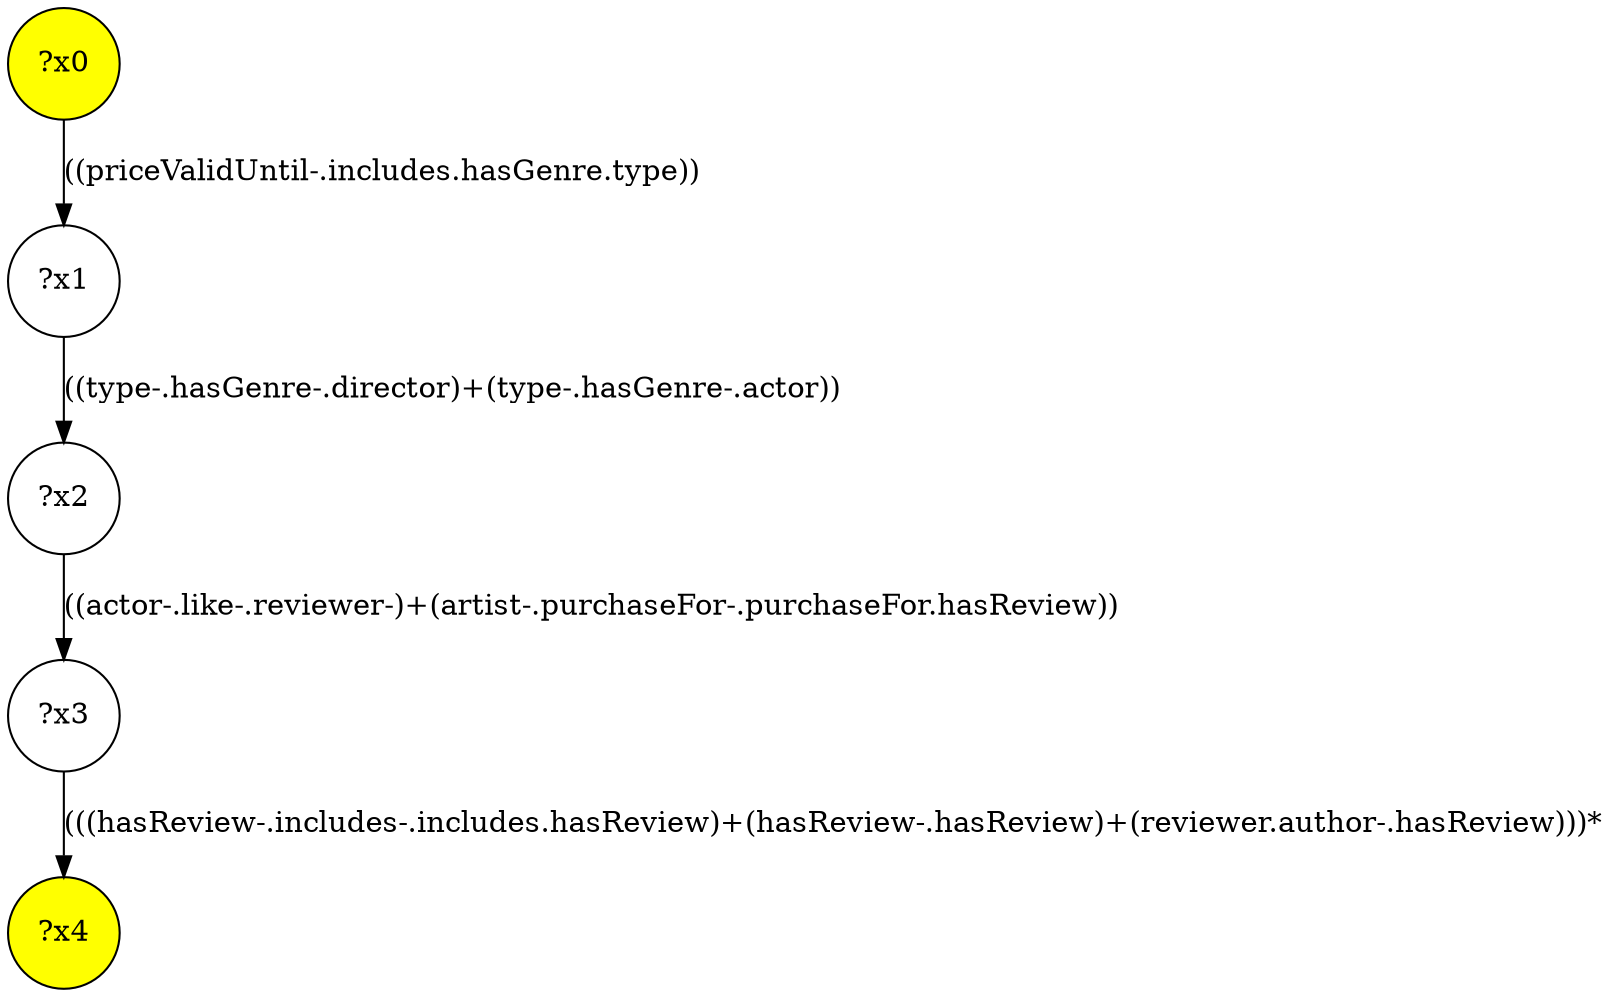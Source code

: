 digraph g {
	x0 [fillcolor="yellow", style="filled," shape=circle, label="?x0"];
	x4 [fillcolor="yellow", style="filled," shape=circle, label="?x4"];
	x1 [shape=circle, label="?x1"];
	x0 -> x1 [label="((priceValidUntil-.includes.hasGenre.type))"];
	x2 [shape=circle, label="?x2"];
	x1 -> x2 [label="((type-.hasGenre-.director)+(type-.hasGenre-.actor))"];
	x3 [shape=circle, label="?x3"];
	x2 -> x3 [label="((actor-.like-.reviewer-)+(artist-.purchaseFor-.purchaseFor.hasReview))"];
	x3 -> x4 [label="(((hasReview-.includes-.includes.hasReview)+(hasReview-.hasReview)+(reviewer.author-.hasReview)))*"];
}
